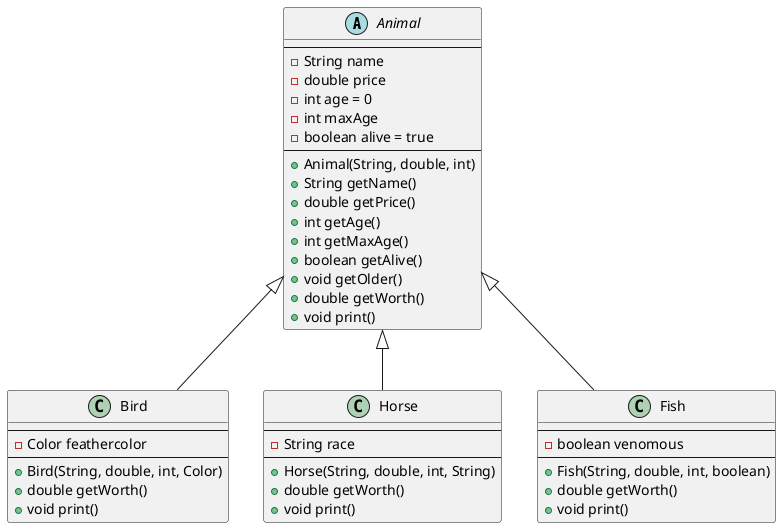 @startuml SubclassesAnimal
abstract class Animal {
    ----
    -String name
    -double price
    -int age = 0
    -int maxAge
    -boolean alive = true
    ----
    +Animal(String, double, int)
    +String getName()
    +double getPrice()
    +int getAge()
    +int getMaxAge()
    +boolean getAlive()
    +void getOlder()
    +double getWorth()
    +void print()
}

class Bird {
    ----
    -Color feathercolor
    ----
    +Bird(String, double, int, Color)
    +double getWorth()
    +void print()
}

class Horse {
    ----
    -String race
    ----
    +Horse(String, double, int, String)
    +double getWorth()
    +void print()
}

class Fish {
    ----
    -boolean venomous
    ----
    +Fish(String, double, int, boolean)
    +double getWorth()
    +void print()
}

Animal <|-- Bird
Animal <|-- Horse
Animal <|-- Fish
@enduml
